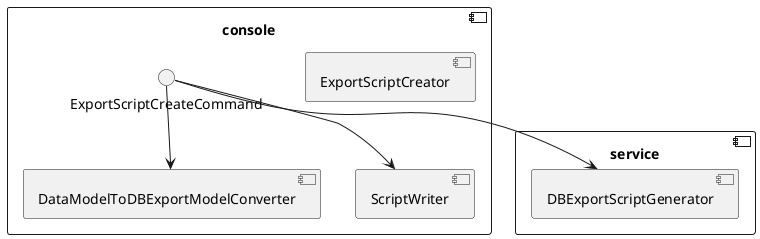 @startuml

component service {

	component DBExportScriptGenerator

}

component console {

	component ExportScriptCreator

	component DataModelToDBExportModelConverter
	
	component ScriptWriter
	
	ExportScriptCreateCommand -DOWN-> DataModelToDBExportModelConverter
	ExportScriptCreateCommand -DOWN-> ScriptWriter
	ExportScriptCreateCommand -DOWN-> DBExportScriptGenerator

}

@enduml